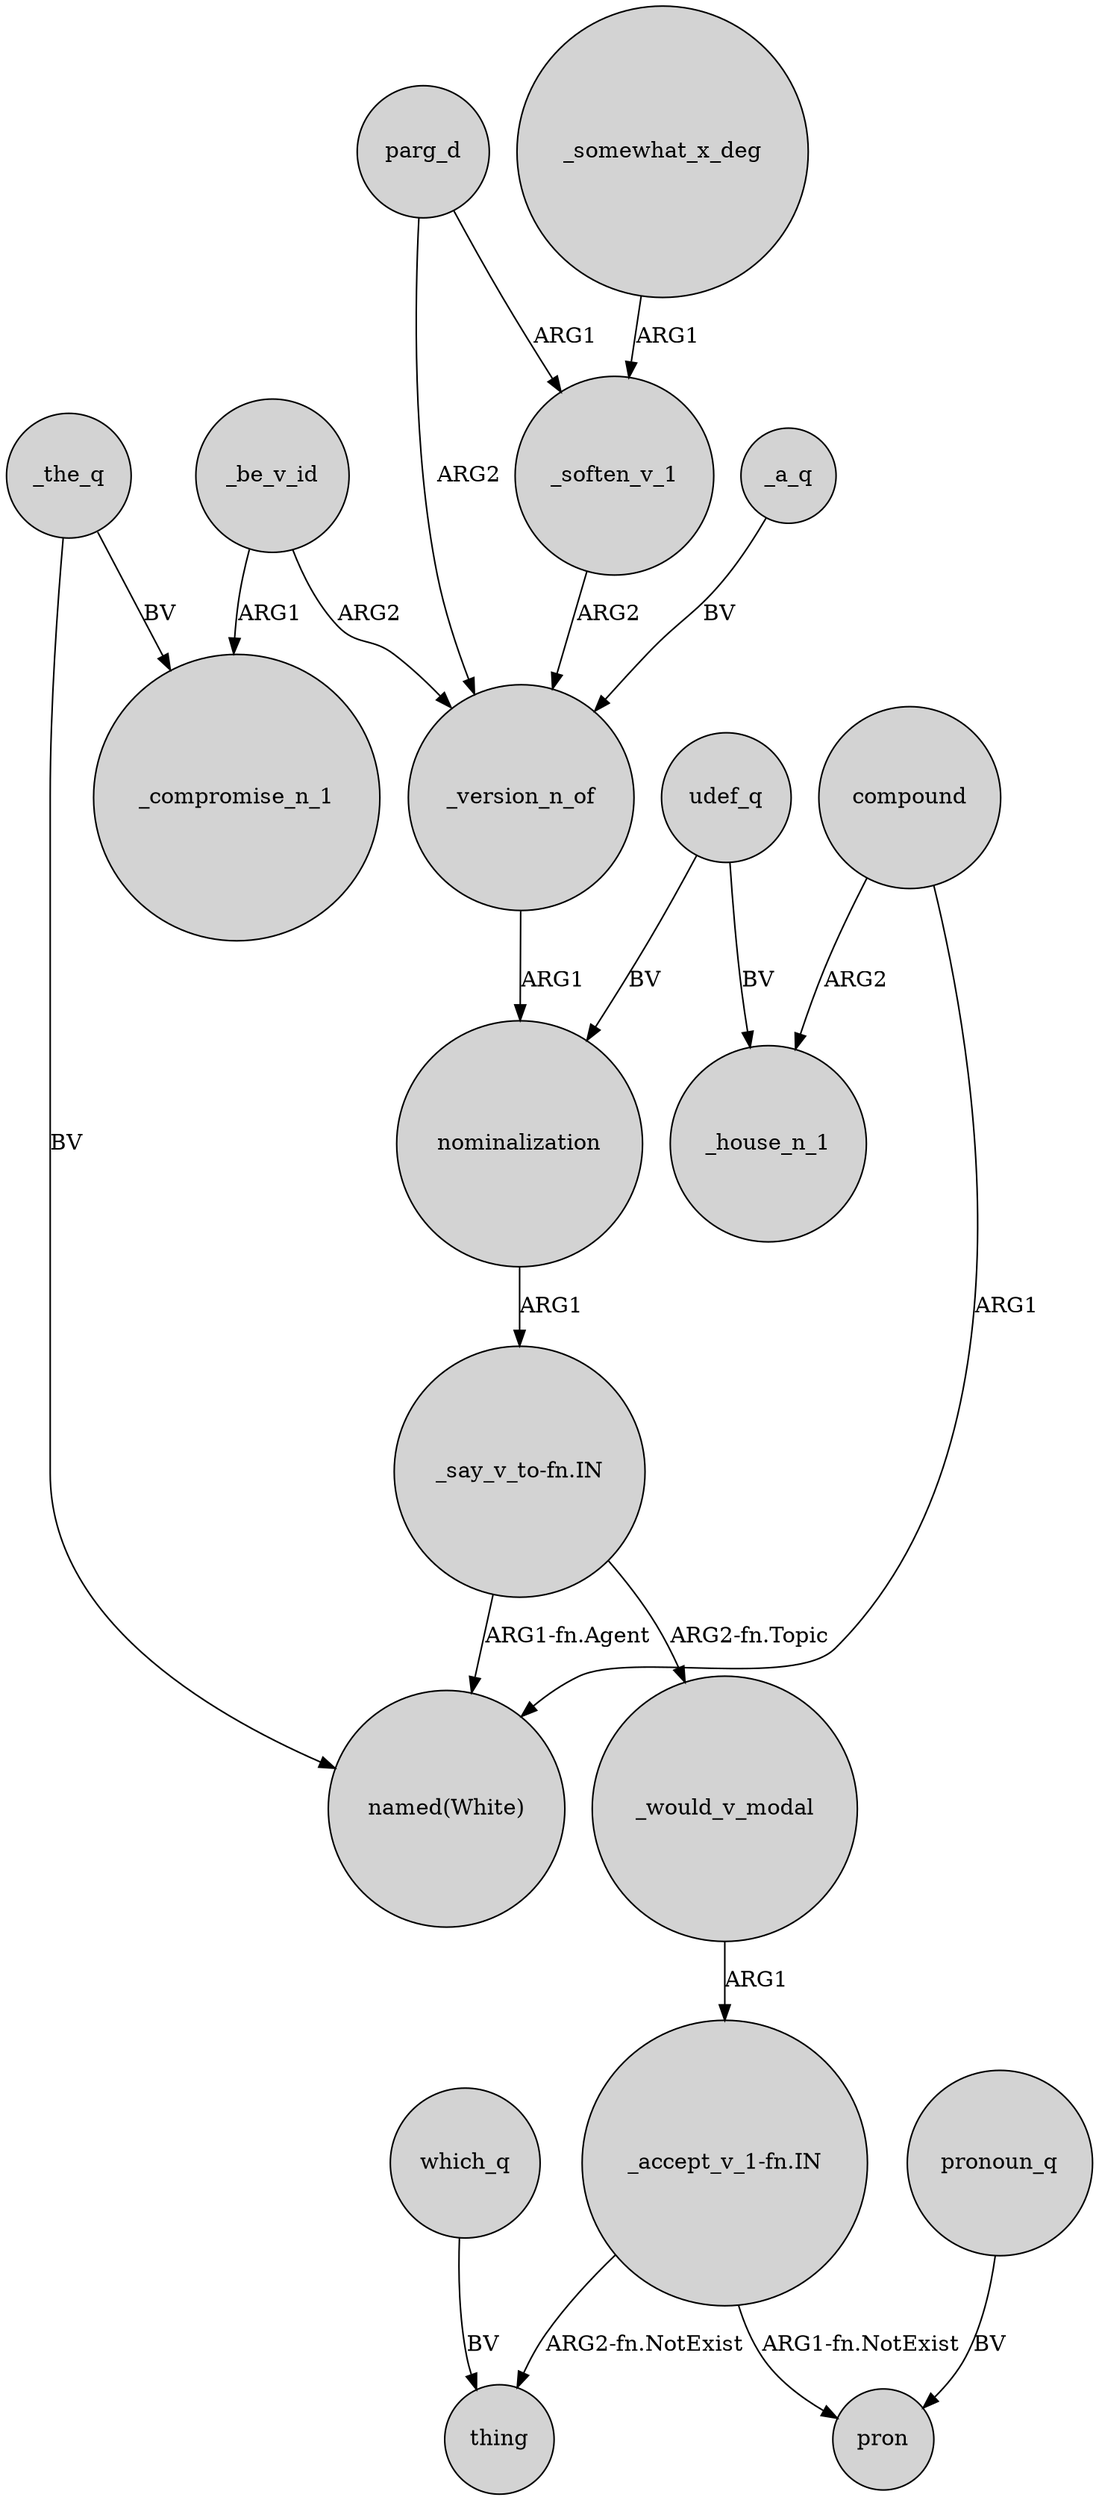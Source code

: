 digraph {
	node [shape=circle style=filled]
	"_say_v_to-fn.IN" -> _would_v_modal [label="ARG2-fn.Topic"]
	_the_q -> _compromise_n_1 [label=BV]
	_would_v_modal -> "_accept_v_1-fn.IN" [label=ARG1]
	compound -> _house_n_1 [label=ARG2]
	"_accept_v_1-fn.IN" -> thing [label="ARG2-fn.NotExist"]
	"_accept_v_1-fn.IN" -> pron [label="ARG1-fn.NotExist"]
	"_say_v_to-fn.IN" -> "named(White)" [label="ARG1-fn.Agent"]
	_be_v_id -> _version_n_of [label=ARG2]
	udef_q -> _house_n_1 [label=BV]
	_somewhat_x_deg -> _soften_v_1 [label=ARG1]
	pronoun_q -> pron [label=BV]
	parg_d -> _soften_v_1 [label=ARG1]
	nominalization -> "_say_v_to-fn.IN" [label=ARG1]
	_a_q -> _version_n_of [label=BV]
	_the_q -> "named(White)" [label=BV]
	_be_v_id -> _compromise_n_1 [label=ARG1]
	_version_n_of -> nominalization [label=ARG1]
	_soften_v_1 -> _version_n_of [label=ARG2]
	udef_q -> nominalization [label=BV]
	parg_d -> _version_n_of [label=ARG2]
	compound -> "named(White)" [label=ARG1]
	which_q -> thing [label=BV]
}
